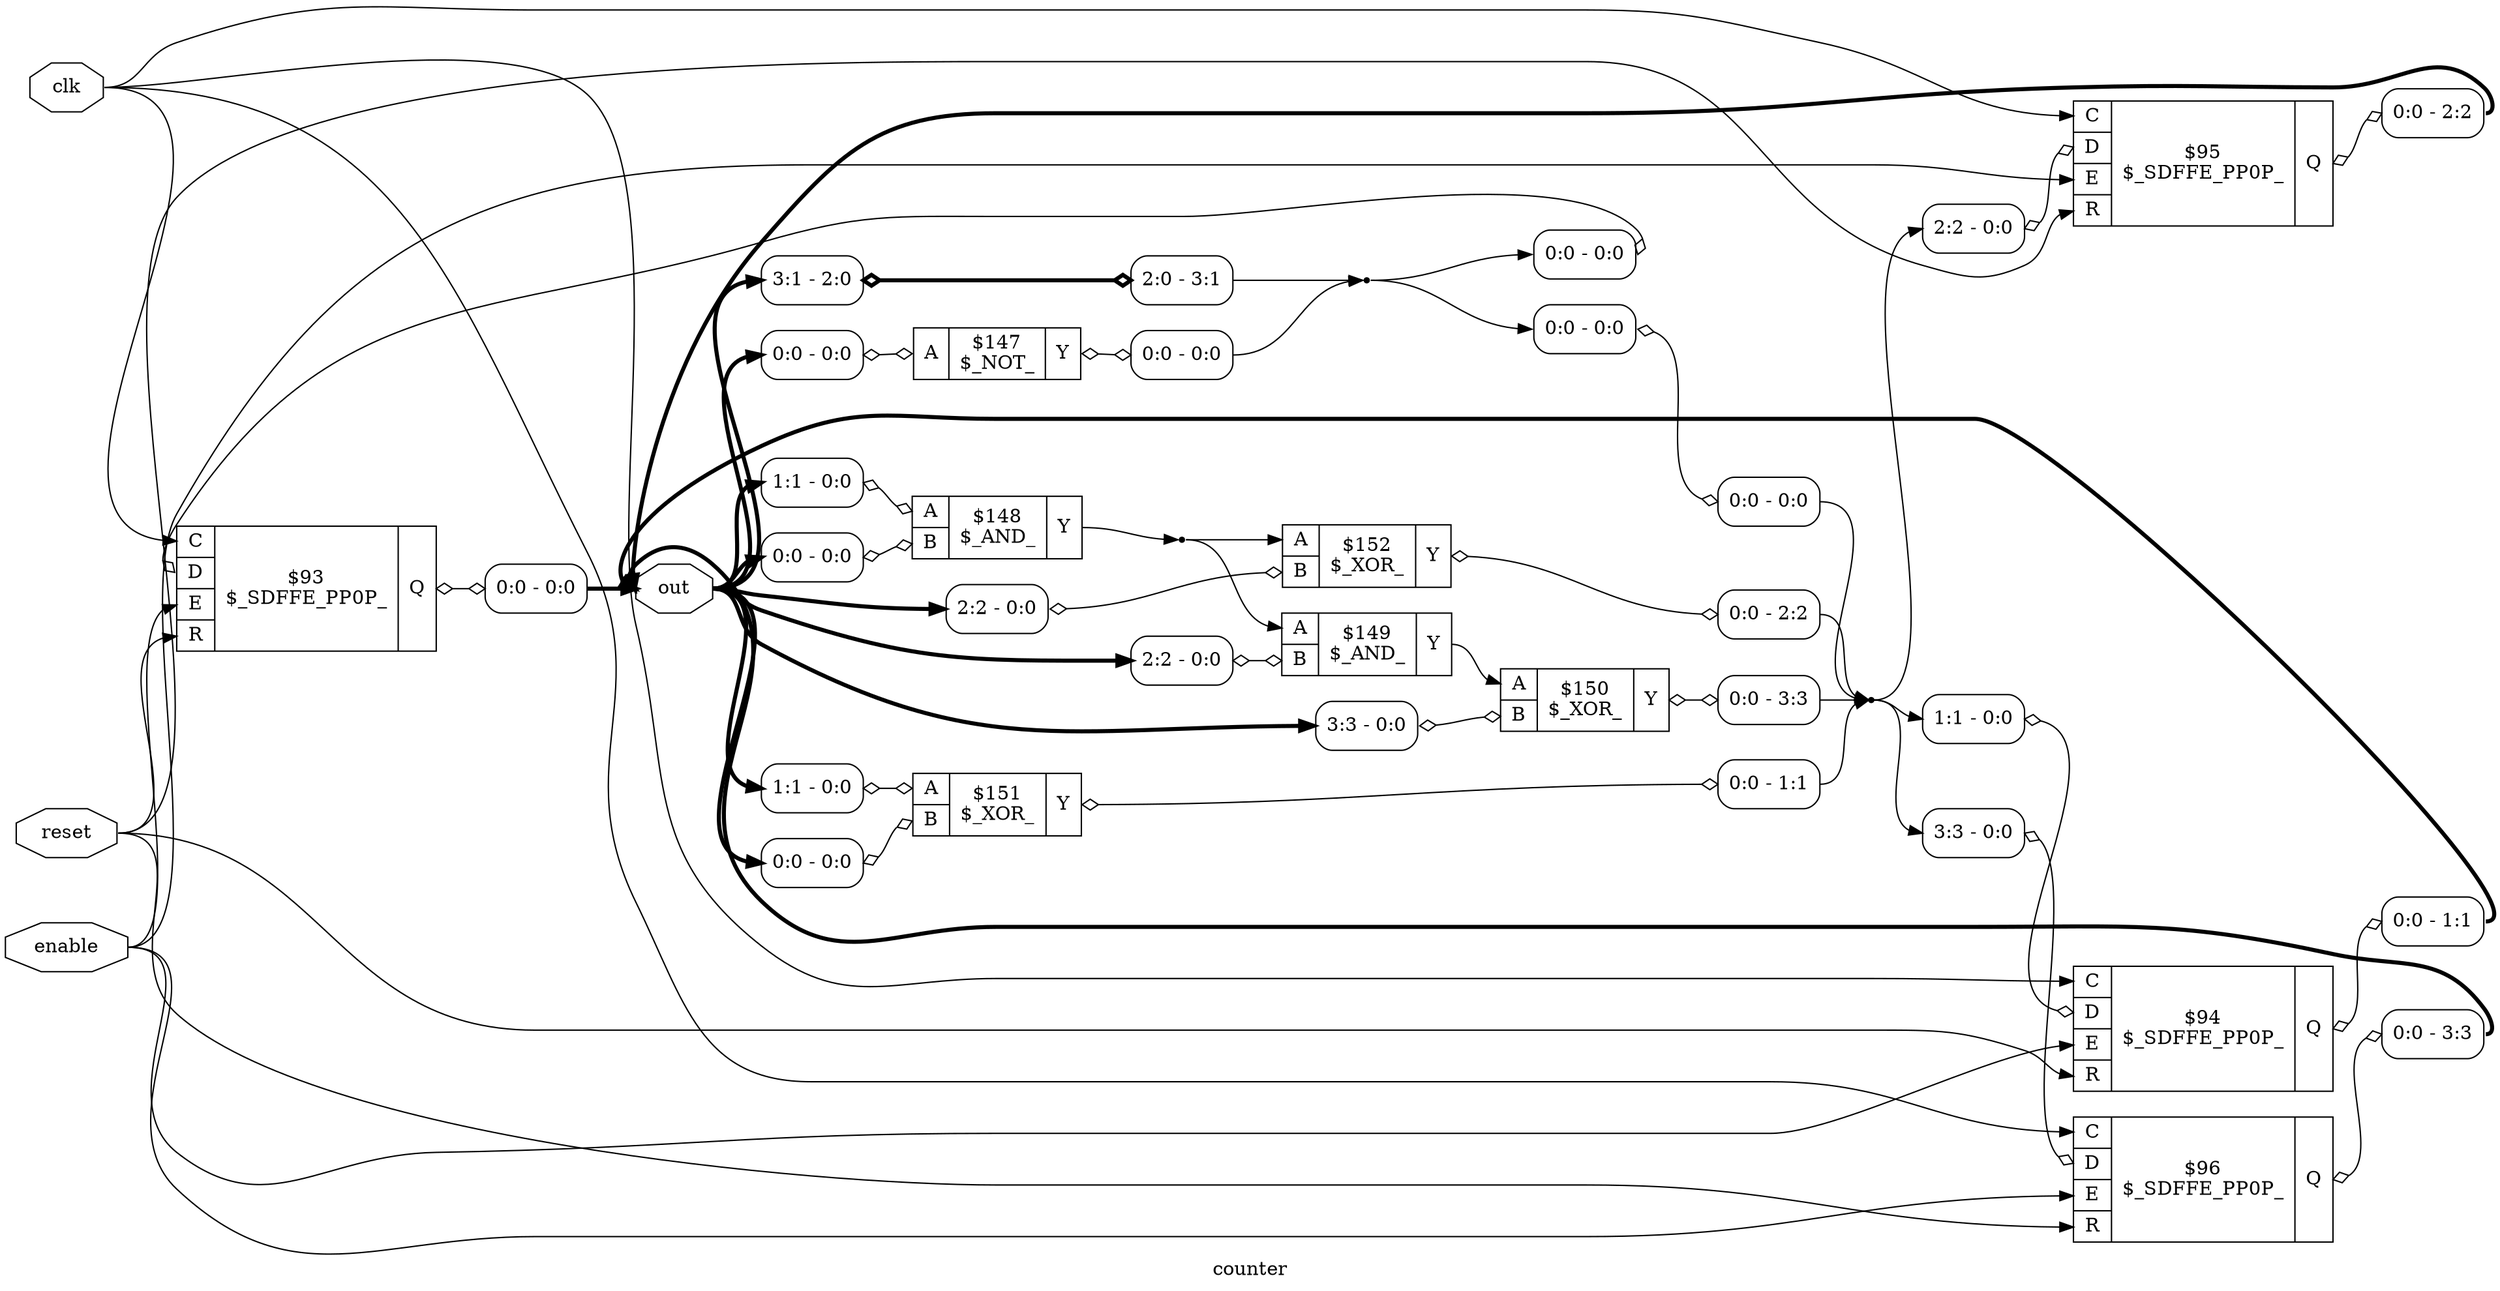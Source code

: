 digraph "counter" {
label="counter";
rankdir="LR";
remincross=true;
n5 [ shape=octagon, label="clk", color="black", fontcolor="black" ];
n6 [ shape=octagon, label="enable", color="black", fontcolor="black" ];
n7 [ shape=octagon, label="out", color="black", fontcolor="black" ];
n8 [ shape=octagon, label="reset", color="black", fontcolor="black" ];
c11 [ shape=record, label="{{<p9> A}|$147\n$_NOT_|{<p10> Y}}" ];
x0 [ shape=record, style=rounded, label="<s0> 0:0 - 0:0 " ];
x0:e -> c11:p9:w [arrowhead=odiamond, arrowtail=odiamond, dir=both, color="black", label=""];
x1 [ shape=record, style=rounded, label="<s0> 0:0 - 0:0 " ];
c11:p10:e -> x1:w [arrowhead=odiamond, arrowtail=odiamond, dir=both, color="black", label=""];
c13 [ shape=record, label="{{<p9> A|<p12> B}|$148\n$_AND_|{<p10> Y}}" ];
x2 [ shape=record, style=rounded, label="<s0> 1:1 - 0:0 " ];
x2:e -> c13:p9:w [arrowhead=odiamond, arrowtail=odiamond, dir=both, color="black", label=""];
x3 [ shape=record, style=rounded, label="<s0> 0:0 - 0:0 " ];
x3:e -> c13:p12:w [arrowhead=odiamond, arrowtail=odiamond, dir=both, color="black", label=""];
c14 [ shape=record, label="{{<p9> A|<p12> B}|$149\n$_AND_|{<p10> Y}}" ];
x4 [ shape=record, style=rounded, label="<s0> 2:2 - 0:0 " ];
x4:e -> c14:p12:w [arrowhead=odiamond, arrowtail=odiamond, dir=both, color="black", label=""];
c15 [ shape=record, label="{{<p9> A|<p12> B}|$150\n$_XOR_|{<p10> Y}}" ];
x5 [ shape=record, style=rounded, label="<s0> 3:3 - 0:0 " ];
x5:e -> c15:p12:w [arrowhead=odiamond, arrowtail=odiamond, dir=both, color="black", label=""];
x6 [ shape=record, style=rounded, label="<s0> 0:0 - 3:3 " ];
c15:p10:e -> x6:w [arrowhead=odiamond, arrowtail=odiamond, dir=both, color="black", label=""];
c16 [ shape=record, label="{{<p9> A|<p12> B}|$151\n$_XOR_|{<p10> Y}}" ];
x7 [ shape=record, style=rounded, label="<s0> 1:1 - 0:0 " ];
x7:e -> c16:p9:w [arrowhead=odiamond, arrowtail=odiamond, dir=both, color="black", label=""];
x8 [ shape=record, style=rounded, label="<s0> 0:0 - 0:0 " ];
x8:e -> c16:p12:w [arrowhead=odiamond, arrowtail=odiamond, dir=both, color="black", label=""];
x9 [ shape=record, style=rounded, label="<s0> 0:0 - 1:1 " ];
c16:p10:e -> x9:w [arrowhead=odiamond, arrowtail=odiamond, dir=both, color="black", label=""];
c17 [ shape=record, label="{{<p9> A|<p12> B}|$152\n$_XOR_|{<p10> Y}}" ];
x10 [ shape=record, style=rounded, label="<s0> 2:2 - 0:0 " ];
x10:e -> c17:p12:w [arrowhead=odiamond, arrowtail=odiamond, dir=both, color="black", label=""];
x11 [ shape=record, style=rounded, label="<s0> 0:0 - 2:2 " ];
c17:p10:e -> x11:w [arrowhead=odiamond, arrowtail=odiamond, dir=both, color="black", label=""];
c23 [ shape=record, label="{{<p18> C|<p19> D|<p20> E|<p21> R}|$93\n$_SDFFE_PP0P_|{<p22> Q}}" ];
x12 [ shape=record, style=rounded, label="<s0> 0:0 - 0:0 " ];
x12:e -> c23:p19:w [arrowhead=odiamond, arrowtail=odiamond, dir=both, color="black", label=""];
x13 [ shape=record, style=rounded, label="<s0> 0:0 - 0:0 " ];
c23:p22:e -> x13:w [arrowhead=odiamond, arrowtail=odiamond, dir=both, color="black", label=""];
c24 [ shape=record, label="{{<p18> C|<p19> D|<p20> E|<p21> R}|$94\n$_SDFFE_PP0P_|{<p22> Q}}" ];
x14 [ shape=record, style=rounded, label="<s0> 1:1 - 0:0 " ];
x14:e -> c24:p19:w [arrowhead=odiamond, arrowtail=odiamond, dir=both, color="black", label=""];
x15 [ shape=record, style=rounded, label="<s0> 0:0 - 1:1 " ];
c24:p22:e -> x15:w [arrowhead=odiamond, arrowtail=odiamond, dir=both, color="black", label=""];
c25 [ shape=record, label="{{<p18> C|<p19> D|<p20> E|<p21> R}|$95\n$_SDFFE_PP0P_|{<p22> Q}}" ];
x16 [ shape=record, style=rounded, label="<s0> 2:2 - 0:0 " ];
x16:e -> c25:p19:w [arrowhead=odiamond, arrowtail=odiamond, dir=both, color="black", label=""];
x17 [ shape=record, style=rounded, label="<s0> 0:0 - 2:2 " ];
c25:p22:e -> x17:w [arrowhead=odiamond, arrowtail=odiamond, dir=both, color="black", label=""];
c26 [ shape=record, label="{{<p18> C|<p19> D|<p20> E|<p21> R}|$96\n$_SDFFE_PP0P_|{<p22> Q}}" ];
x18 [ shape=record, style=rounded, label="<s0> 3:3 - 0:0 " ];
x18:e -> c26:p19:w [arrowhead=odiamond, arrowtail=odiamond, dir=both, color="black", label=""];
x19 [ shape=record, style=rounded, label="<s0> 0:0 - 3:3 " ];
c26:p22:e -> x19:w [arrowhead=odiamond, arrowtail=odiamond, dir=both, color="black", label=""];
x20 [ shape=record, style=rounded, label="<s0> 3:1 - 2:0 " ];
x21 [ shape=record, style=rounded, label="<s0> 2:0 - 3:1 " ];
x20:e -> x21:w [arrowhead=odiamond, arrowtail=odiamond, dir=both, color="black", style="setlinewidth(3)", label=""];
x22 [ shape=record, style=rounded, label="<s0> 0:0 - 0:0 " ];
x23 [ shape=record, style=rounded, label="<s0> 0:0 - 0:0 " ];
x22:e -> x23:w [arrowhead=odiamond, arrowtail=odiamond, dir=both, color="black", label=""];
n1 [ shape=point ];
c13:p10:e -> n1:w [color="black", label=""];
n1:e -> c14:p9:w [color="black", label=""];
n1:e -> c17:p9:w [color="black", label=""];
c14:p10:e -> c15:p9:w [color="black", label=""];
n3 [ shape=point ];
x1:s0:e -> n3:w [color="black", label=""];
x21:s0:e -> n3:w [color="black", label=""];
n3:e -> x12:s0:w [color="black", label=""];
n3:e -> x22:s0:w [color="black", label=""];
n4 [ shape=point ];
x11:s0:e -> n4:w [color="black", label=""];
x23:s0:e -> n4:w [color="black", label=""];
x6:s0:e -> n4:w [color="black", label=""];
x9:s0:e -> n4:w [color="black", label=""];
n4:e -> x14:s0:w [color="black", label=""];
n4:e -> x16:s0:w [color="black", label=""];
n4:e -> x18:s0:w [color="black", label=""];
n5:e -> c23:p18:w [color="black", label=""];
n5:e -> c24:p18:w [color="black", label=""];
n5:e -> c25:p18:w [color="black", label=""];
n5:e -> c26:p18:w [color="black", label=""];
n6:e -> c23:p20:w [color="black", label=""];
n6:e -> c24:p20:w [color="black", label=""];
n6:e -> c25:p20:w [color="black", label=""];
n6:e -> c26:p20:w [color="black", label=""];
x13:s0:e -> n7:w [color="black", style="setlinewidth(3)", label=""];
x15:s0:e -> n7:w [color="black", style="setlinewidth(3)", label=""];
x17:s0:e -> n7:w [color="black", style="setlinewidth(3)", label=""];
x19:s0:e -> n7:w [color="black", style="setlinewidth(3)", label=""];
n7:e -> x0:s0:w [color="black", style="setlinewidth(3)", label=""];
n7:e -> x10:s0:w [color="black", style="setlinewidth(3)", label=""];
n7:e -> x20:s0:w [color="black", style="setlinewidth(3)", label=""];
n7:e -> x2:s0:w [color="black", style="setlinewidth(3)", label=""];
n7:e -> x3:s0:w [color="black", style="setlinewidth(3)", label=""];
n7:e -> x4:s0:w [color="black", style="setlinewidth(3)", label=""];
n7:e -> x5:s0:w [color="black", style="setlinewidth(3)", label=""];
n7:e -> x7:s0:w [color="black", style="setlinewidth(3)", label=""];
n7:e -> x8:s0:w [color="black", style="setlinewidth(3)", label=""];
n8:e -> c23:p21:w [color="black", label=""];
n8:e -> c24:p21:w [color="black", label=""];
n8:e -> c25:p21:w [color="black", label=""];
n8:e -> c26:p21:w [color="black", label=""];
}
